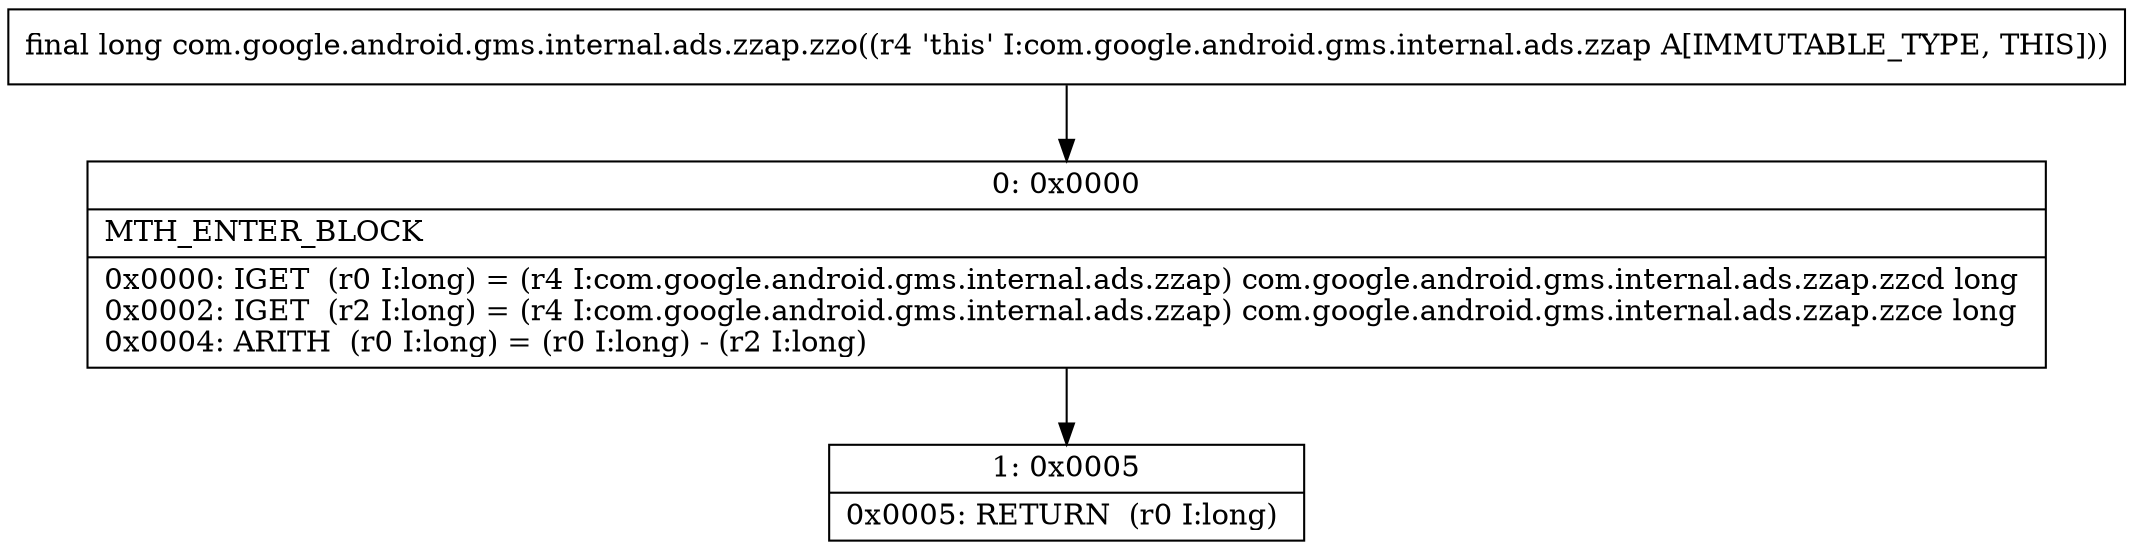 digraph "CFG forcom.google.android.gms.internal.ads.zzap.zzo()J" {
Node_0 [shape=record,label="{0\:\ 0x0000|MTH_ENTER_BLOCK\l|0x0000: IGET  (r0 I:long) = (r4 I:com.google.android.gms.internal.ads.zzap) com.google.android.gms.internal.ads.zzap.zzcd long \l0x0002: IGET  (r2 I:long) = (r4 I:com.google.android.gms.internal.ads.zzap) com.google.android.gms.internal.ads.zzap.zzce long \l0x0004: ARITH  (r0 I:long) = (r0 I:long) \- (r2 I:long) \l}"];
Node_1 [shape=record,label="{1\:\ 0x0005|0x0005: RETURN  (r0 I:long) \l}"];
MethodNode[shape=record,label="{final long com.google.android.gms.internal.ads.zzap.zzo((r4 'this' I:com.google.android.gms.internal.ads.zzap A[IMMUTABLE_TYPE, THIS])) }"];
MethodNode -> Node_0;
Node_0 -> Node_1;
}

